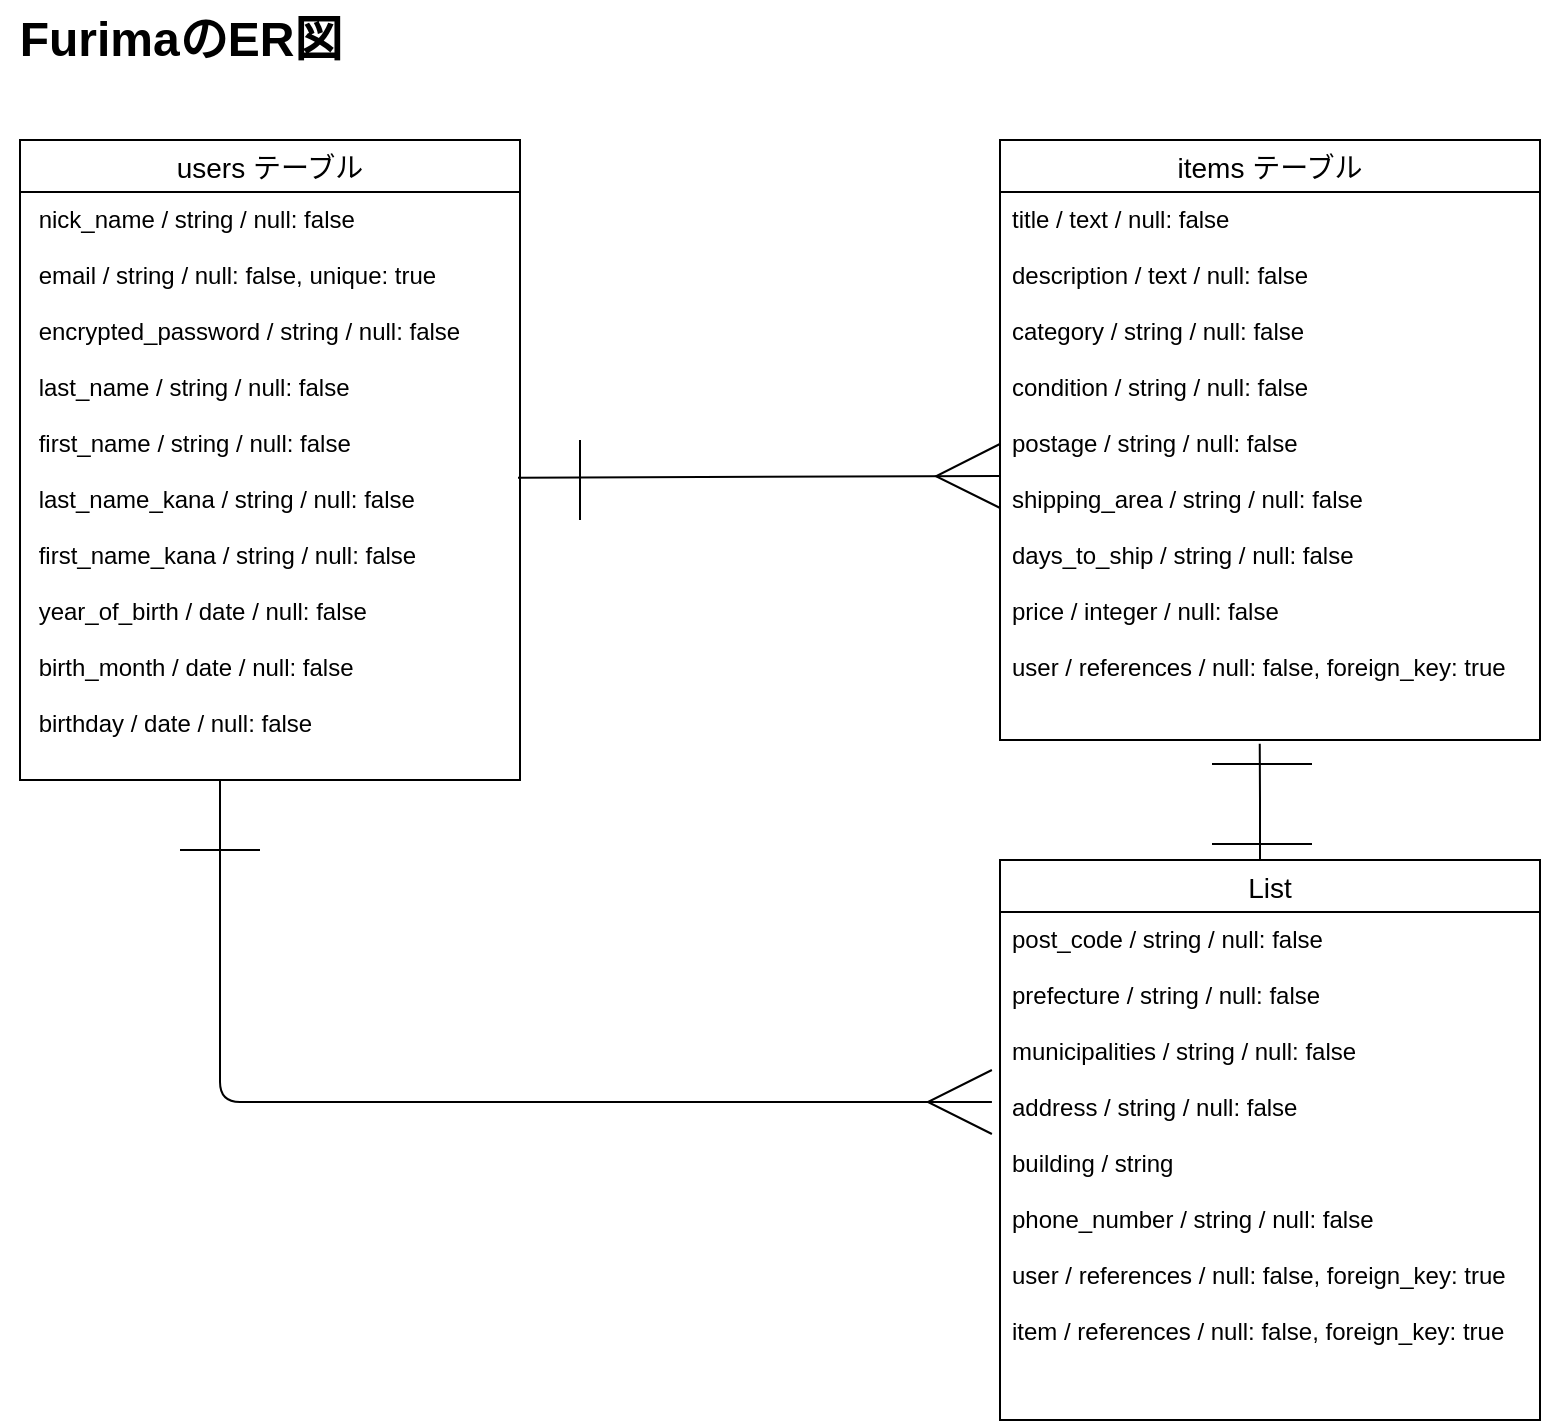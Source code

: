 <mxfile>
    <diagram id="7jUSsZWPYsn3FK-B-ueD" name="ページ1">
        <mxGraphModel dx="852" dy="509" grid="1" gridSize="10" guides="1" tooltips="1" connect="1" arrows="1" fold="1" page="1" pageScale="1" pageWidth="827" pageHeight="1169" math="0" shadow="0">
            <root>
                <mxCell id="0"/>
                <mxCell id="1" parent="0"/>
                <mxCell id="83" style="edgeStyle=none;html=1;entryX=0;entryY=0.5;entryDx=0;entryDy=0;exitX=0.996;exitY=0.469;exitDx=0;exitDy=0;exitPerimeter=0;endArrow=ERmany;endFill=0;endSize=30;" edge="1" parent="1">
                    <mxGeometry relative="1" as="geometry">
                        <mxPoint x="269" y="238.886" as="sourcePoint"/>
                        <mxPoint x="510" y="238" as="targetPoint"/>
                    </mxGeometry>
                </mxCell>
                <mxCell id="58" value="users テーブル" style="swimlane;fontStyle=0;childLayout=stackLayout;horizontal=1;startSize=26;horizontalStack=0;resizeParent=1;resizeParentMax=0;resizeLast=0;collapsible=1;marginBottom=0;align=center;fontSize=14;" vertex="1" parent="1">
                    <mxGeometry x="20" y="70" width="250" height="320" as="geometry">
                        <mxRectangle x="20" y="10" width="120" height="26" as="alternateBounds"/>
                    </mxGeometry>
                </mxCell>
                <mxCell id="59" value=" nick_name / string / null: false &#10;&#10; email / string / null: false, unique: true &#10;&#10; encrypted_password / string / null: false &#10;&#10; last_name / string / null: false &#10;&#10; first_name / string / null: false &#10;&#10; last_name_kana / string / null: false &#10;&#10; first_name_kana / string / null: false &#10;&#10; year_of_birth / date / null: false &#10;&#10; birth_month / date / null: false &#10;&#10; birthday / date / null: false " style="text;strokeColor=none;fillColor=none;spacingLeft=4;spacingRight=4;overflow=hidden;rotatable=0;points=[[0,0.5],[1,0.5]];portConstraint=eastwest;fontSize=12;" vertex="1" parent="58">
                    <mxGeometry y="26" width="250" height="294" as="geometry"/>
                </mxCell>
                <mxCell id="67" value="items テーブル" style="swimlane;fontStyle=0;childLayout=stackLayout;horizontal=1;startSize=26;horizontalStack=0;resizeParent=1;resizeParentMax=0;resizeLast=0;collapsible=1;marginBottom=0;align=center;fontSize=14;" vertex="1" parent="1">
                    <mxGeometry x="510" y="70" width="270" height="300" as="geometry"/>
                </mxCell>
                <mxCell id="68" value="title / text / null: false &#10;&#10;description / text / null: false&#10;&#10;category / string / null: false&#10;&#10;condition / string / null: false &#10;&#10;postage / string / null: false&#10;&#10;shipping_area / string / null: false&#10;&#10;days_to_ship / string / null: false&#10;&#10;price / integer / null: false&#10;&#10;user / references / null: false, foreign_key: true&#10;" style="text;strokeColor=none;fillColor=none;spacingLeft=4;spacingRight=4;overflow=hidden;rotatable=0;points=[[0,0.5],[1,0.5]];portConstraint=eastwest;fontSize=12;" vertex="1" parent="67">
                    <mxGeometry y="26" width="270" height="274" as="geometry"/>
                </mxCell>
                <mxCell id="77" value="List" style="swimlane;fontStyle=0;childLayout=stackLayout;horizontal=1;startSize=26;horizontalStack=0;resizeParent=1;resizeParentMax=0;resizeLast=0;collapsible=1;marginBottom=0;align=center;fontSize=14;" vertex="1" parent="1">
                    <mxGeometry x="510" y="430" width="270" height="280" as="geometry"/>
                </mxCell>
                <mxCell id="78" value="post_code / string / null: false&#10;&#10;prefecture / string / null: false&#10;&#10;municipalities / string / null: false&#10;&#10;address / string / null: false&#10;&#10;building / string &#10;&#10;phone_number / string / null: false&#10;&#10;user / references / null: false, foreign_key: true&#10;&#10;item / references / null: false, foreign_key: true" style="text;strokeColor=none;fillColor=none;spacingLeft=4;spacingRight=4;overflow=hidden;rotatable=0;points=[[0,0.5],[1,0.5]];portConstraint=eastwest;fontSize=12;" vertex="1" parent="77">
                    <mxGeometry y="26" width="270" height="254" as="geometry"/>
                </mxCell>
                <mxCell id="84" style="edgeStyle=none;html=1;strokeColor=default;endArrow=ERmany;endFill=0;endSize=30;entryX=-0.015;entryY=0.374;entryDx=0;entryDy=0;entryPerimeter=0;" edge="1" parent="1" target="78">
                    <mxGeometry relative="1" as="geometry">
                        <mxPoint x="500" y="550" as="targetPoint"/>
                        <mxPoint x="120" y="390" as="sourcePoint"/>
                        <Array as="points">
                            <mxPoint x="120" y="390"/>
                            <mxPoint x="120" y="551"/>
                        </Array>
                    </mxGeometry>
                </mxCell>
                <mxCell id="85" value="" style="line;strokeWidth=1;rotatable=0;dashed=0;labelPosition=right;align=left;verticalAlign=middle;spacingTop=0;spacingLeft=6;points=[];portConstraint=eastwest;" vertex="1" parent="1">
                    <mxGeometry x="100" y="420" width="40" height="10" as="geometry"/>
                </mxCell>
                <mxCell id="89" value="" style="endArrow=none;html=1;rounded=0;endSize=30;strokeColor=default;" edge="1" parent="1">
                    <mxGeometry relative="1" as="geometry">
                        <mxPoint x="300" y="260" as="sourcePoint"/>
                        <mxPoint x="300" y="220" as="targetPoint"/>
                        <Array as="points"/>
                    </mxGeometry>
                </mxCell>
                <mxCell id="90" value="" style="endArrow=none;html=1;rounded=0;endSize=30;strokeColor=default;" edge="1" parent="1">
                    <mxGeometry relative="1" as="geometry">
                        <mxPoint x="616" y="382" as="sourcePoint"/>
                        <mxPoint x="666" y="382" as="targetPoint"/>
                        <Array as="points">
                            <mxPoint x="636" y="382"/>
                            <mxPoint x="656" y="382"/>
                            <mxPoint x="666" y="382"/>
                        </Array>
                    </mxGeometry>
                </mxCell>
                <mxCell id="91" value="" style="endArrow=none;html=1;rounded=0;endSize=30;strokeColor=default;entryX=0.481;entryY=1.007;entryDx=0;entryDy=0;entryPerimeter=0;" edge="1" parent="1" target="68">
                    <mxGeometry relative="1" as="geometry">
                        <mxPoint x="640" y="430" as="sourcePoint"/>
                        <mxPoint x="510" y="380" as="targetPoint"/>
                        <Array as="points">
                            <mxPoint x="640" y="400"/>
                        </Array>
                    </mxGeometry>
                </mxCell>
                <mxCell id="92" value="" style="endArrow=none;html=1;rounded=0;endSize=30;strokeColor=default;" edge="1" parent="1">
                    <mxGeometry relative="1" as="geometry">
                        <mxPoint x="616" y="422" as="sourcePoint"/>
                        <mxPoint x="666" y="422" as="targetPoint"/>
                        <Array as="points">
                            <mxPoint x="636" y="422"/>
                            <mxPoint x="656" y="422"/>
                            <mxPoint x="666" y="422"/>
                        </Array>
                    </mxGeometry>
                </mxCell>
                <mxCell id="93" value="FurimaのER図" style="text;strokeColor=none;fillColor=none;html=1;fontSize=24;fontStyle=1;verticalAlign=middle;align=center;" vertex="1" parent="1">
                    <mxGeometry x="10" width="180" height="40" as="geometry"/>
                </mxCell>
            </root>
        </mxGraphModel>
    </diagram>
</mxfile>